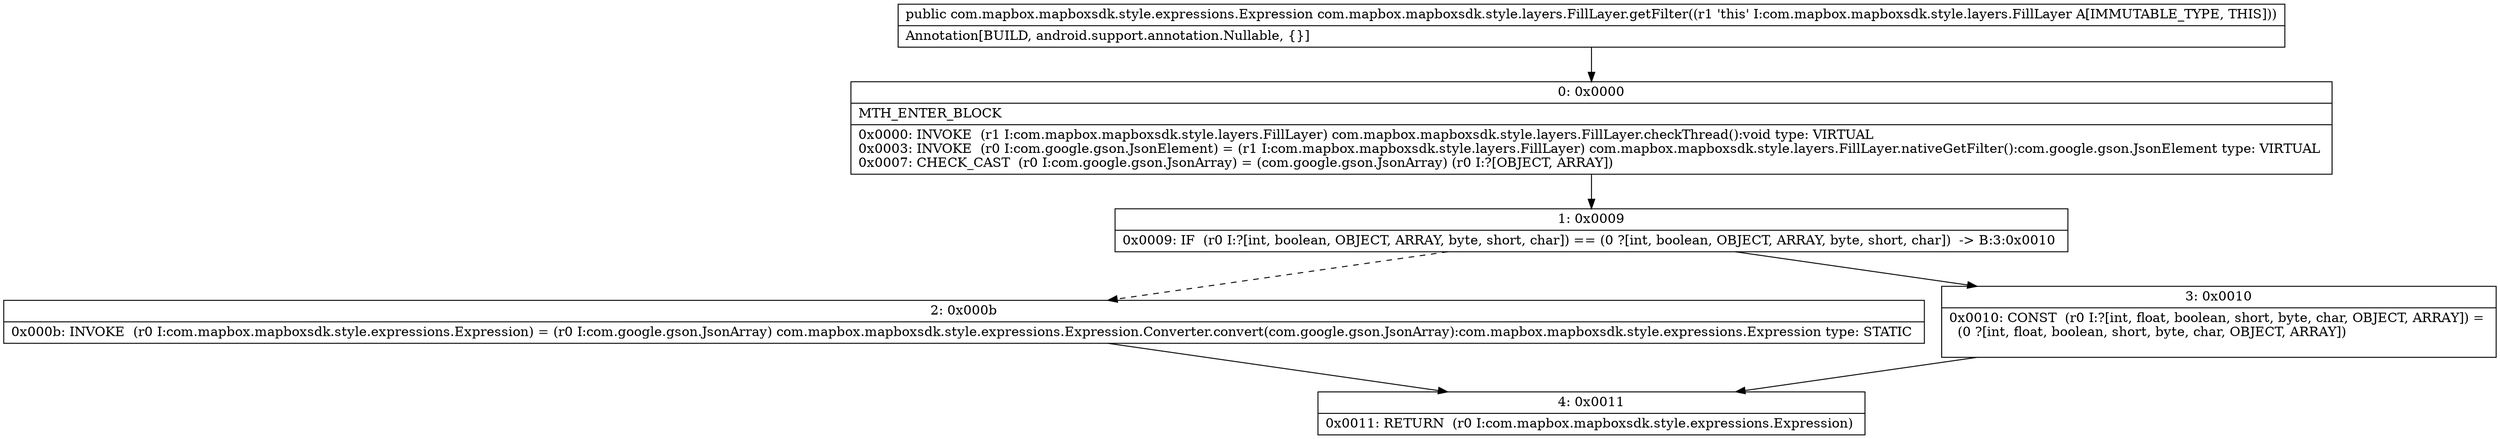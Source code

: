 digraph "CFG forcom.mapbox.mapboxsdk.style.layers.FillLayer.getFilter()Lcom\/mapbox\/mapboxsdk\/style\/expressions\/Expression;" {
Node_0 [shape=record,label="{0\:\ 0x0000|MTH_ENTER_BLOCK\l|0x0000: INVOKE  (r1 I:com.mapbox.mapboxsdk.style.layers.FillLayer) com.mapbox.mapboxsdk.style.layers.FillLayer.checkThread():void type: VIRTUAL \l0x0003: INVOKE  (r0 I:com.google.gson.JsonElement) = (r1 I:com.mapbox.mapboxsdk.style.layers.FillLayer) com.mapbox.mapboxsdk.style.layers.FillLayer.nativeGetFilter():com.google.gson.JsonElement type: VIRTUAL \l0x0007: CHECK_CAST  (r0 I:com.google.gson.JsonArray) = (com.google.gson.JsonArray) (r0 I:?[OBJECT, ARRAY]) \l}"];
Node_1 [shape=record,label="{1\:\ 0x0009|0x0009: IF  (r0 I:?[int, boolean, OBJECT, ARRAY, byte, short, char]) == (0 ?[int, boolean, OBJECT, ARRAY, byte, short, char])  \-\> B:3:0x0010 \l}"];
Node_2 [shape=record,label="{2\:\ 0x000b|0x000b: INVOKE  (r0 I:com.mapbox.mapboxsdk.style.expressions.Expression) = (r0 I:com.google.gson.JsonArray) com.mapbox.mapboxsdk.style.expressions.Expression.Converter.convert(com.google.gson.JsonArray):com.mapbox.mapboxsdk.style.expressions.Expression type: STATIC \l}"];
Node_3 [shape=record,label="{3\:\ 0x0010|0x0010: CONST  (r0 I:?[int, float, boolean, short, byte, char, OBJECT, ARRAY]) = \l  (0 ?[int, float, boolean, short, byte, char, OBJECT, ARRAY])\l \l}"];
Node_4 [shape=record,label="{4\:\ 0x0011|0x0011: RETURN  (r0 I:com.mapbox.mapboxsdk.style.expressions.Expression) \l}"];
MethodNode[shape=record,label="{public com.mapbox.mapboxsdk.style.expressions.Expression com.mapbox.mapboxsdk.style.layers.FillLayer.getFilter((r1 'this' I:com.mapbox.mapboxsdk.style.layers.FillLayer A[IMMUTABLE_TYPE, THIS]))  | Annotation[BUILD, android.support.annotation.Nullable, \{\}]\l}"];
MethodNode -> Node_0;
Node_0 -> Node_1;
Node_1 -> Node_2[style=dashed];
Node_1 -> Node_3;
Node_2 -> Node_4;
Node_3 -> Node_4;
}

